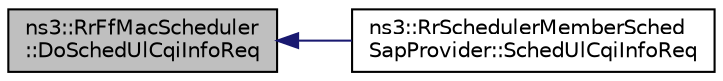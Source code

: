 digraph "ns3::RrFfMacScheduler::DoSchedUlCqiInfoReq"
{
  edge [fontname="Helvetica",fontsize="10",labelfontname="Helvetica",labelfontsize="10"];
  node [fontname="Helvetica",fontsize="10",shape=record];
  rankdir="LR";
  Node1 [label="ns3::RrFfMacScheduler\l::DoSchedUlCqiInfoReq",height=0.2,width=0.4,color="black", fillcolor="grey75", style="filled", fontcolor="black"];
  Node1 -> Node2 [dir="back",color="midnightblue",fontsize="10",style="solid"];
  Node2 [label="ns3::RrSchedulerMemberSched\lSapProvider::SchedUlCqiInfoReq",height=0.2,width=0.4,color="black", fillcolor="white", style="filled",URL="$d6/dec/classns3_1_1RrSchedulerMemberSchedSapProvider.html#a1c43264833291808bbc8e50f57531dad"];
}
